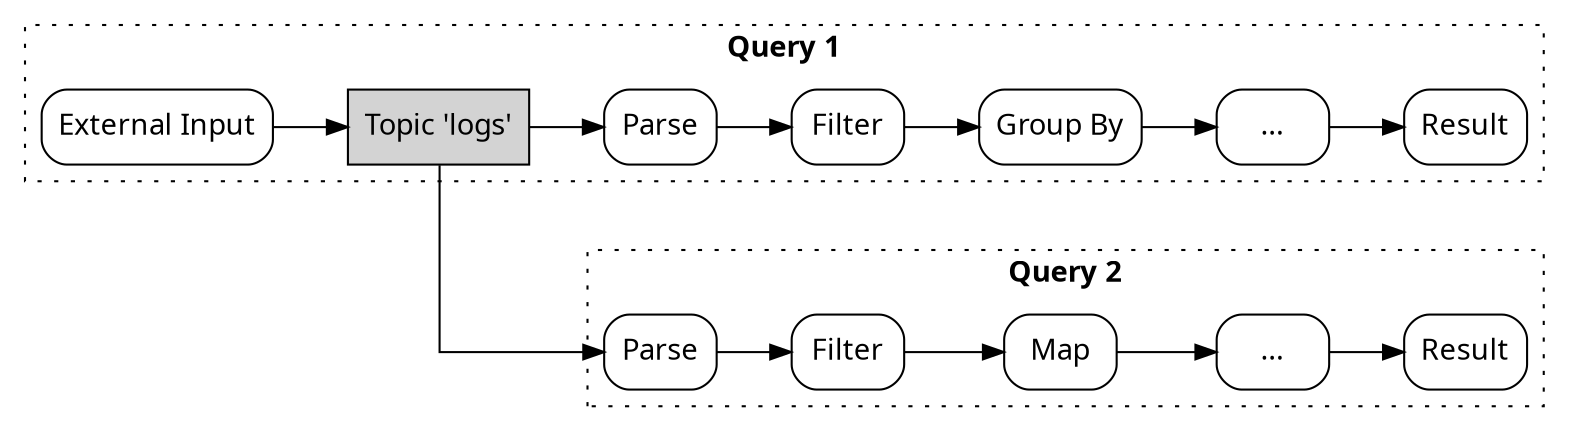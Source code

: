 digraph G {
    rankdir="LR";
    graph [fontname = "source sans pro bold"];
    node [fontname = "source sans pro light"];
    edge [fontname = "source sans pro light"];

    graph [splines=ortho, nodesep=1]

    subgraph cluster_1 {
        label="Query 1";
        graph[style=dotted];

        rankdir="LR";
        node [style=rounded, shape=box]
        "External Input" -> root1
        root1 -> parse1
        parse1 -> filter1
        filter1 -> "Group By"
        "Group By" -> some1
        some1 -> res1
        
        root1 [label="Topic 'logs'", style=filled]
        parse1 [label="Parse"]
        filter1 [label="Filter"]
        some1 [label="..."]
        res1 [label="Result"]
    }

    subgraph cluster_2 {
        label="Query 2";
        graph[style=dotted];

        rankdir="LR";
        node [style=rounded, shape=box]
        root1 -> parse2
        parse2 -> filter2
        filter2 -> "Map"
        "Map" -> some2
        some2 -> res2

        parse2 [label="Parse"]
        filter2  [label="Filter"]
        some2 [label="..."]
        res2 [label="Result"]
    }
}
